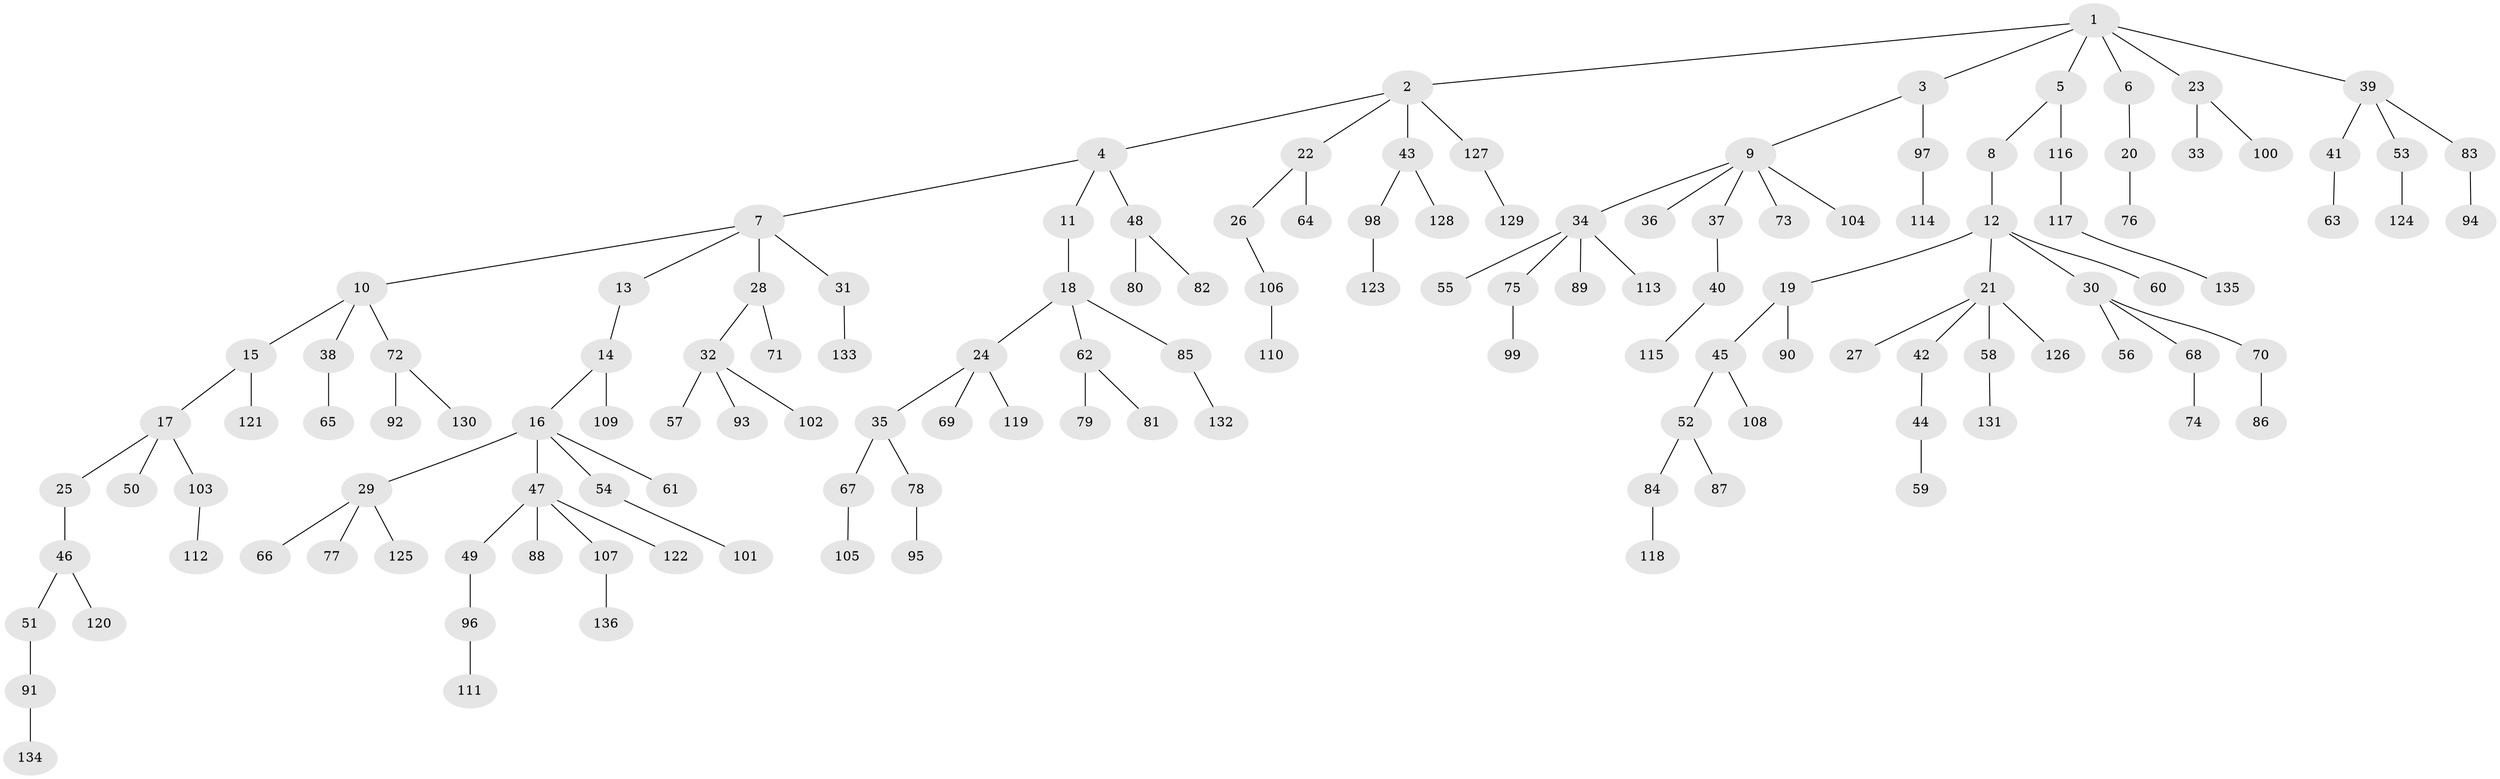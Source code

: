 // coarse degree distribution, {9: 0.010526315789473684, 3: 0.16842105263157894, 4: 0.06315789473684211, 2: 0.14736842105263157, 5: 0.042105263157894736, 6: 0.010526315789473684, 1: 0.5578947368421052}
// Generated by graph-tools (version 1.1) at 2025/19/03/04/25 18:19:23]
// undirected, 136 vertices, 135 edges
graph export_dot {
graph [start="1"]
  node [color=gray90,style=filled];
  1;
  2;
  3;
  4;
  5;
  6;
  7;
  8;
  9;
  10;
  11;
  12;
  13;
  14;
  15;
  16;
  17;
  18;
  19;
  20;
  21;
  22;
  23;
  24;
  25;
  26;
  27;
  28;
  29;
  30;
  31;
  32;
  33;
  34;
  35;
  36;
  37;
  38;
  39;
  40;
  41;
  42;
  43;
  44;
  45;
  46;
  47;
  48;
  49;
  50;
  51;
  52;
  53;
  54;
  55;
  56;
  57;
  58;
  59;
  60;
  61;
  62;
  63;
  64;
  65;
  66;
  67;
  68;
  69;
  70;
  71;
  72;
  73;
  74;
  75;
  76;
  77;
  78;
  79;
  80;
  81;
  82;
  83;
  84;
  85;
  86;
  87;
  88;
  89;
  90;
  91;
  92;
  93;
  94;
  95;
  96;
  97;
  98;
  99;
  100;
  101;
  102;
  103;
  104;
  105;
  106;
  107;
  108;
  109;
  110;
  111;
  112;
  113;
  114;
  115;
  116;
  117;
  118;
  119;
  120;
  121;
  122;
  123;
  124;
  125;
  126;
  127;
  128;
  129;
  130;
  131;
  132;
  133;
  134;
  135;
  136;
  1 -- 2;
  1 -- 3;
  1 -- 5;
  1 -- 6;
  1 -- 23;
  1 -- 39;
  2 -- 4;
  2 -- 22;
  2 -- 43;
  2 -- 127;
  3 -- 9;
  3 -- 97;
  4 -- 7;
  4 -- 11;
  4 -- 48;
  5 -- 8;
  5 -- 116;
  6 -- 20;
  7 -- 10;
  7 -- 13;
  7 -- 28;
  7 -- 31;
  8 -- 12;
  9 -- 34;
  9 -- 36;
  9 -- 37;
  9 -- 73;
  9 -- 104;
  10 -- 15;
  10 -- 38;
  10 -- 72;
  11 -- 18;
  12 -- 19;
  12 -- 21;
  12 -- 30;
  12 -- 60;
  13 -- 14;
  14 -- 16;
  14 -- 109;
  15 -- 17;
  15 -- 121;
  16 -- 29;
  16 -- 47;
  16 -- 54;
  16 -- 61;
  17 -- 25;
  17 -- 50;
  17 -- 103;
  18 -- 24;
  18 -- 62;
  18 -- 85;
  19 -- 45;
  19 -- 90;
  20 -- 76;
  21 -- 27;
  21 -- 42;
  21 -- 58;
  21 -- 126;
  22 -- 26;
  22 -- 64;
  23 -- 33;
  23 -- 100;
  24 -- 35;
  24 -- 69;
  24 -- 119;
  25 -- 46;
  26 -- 106;
  28 -- 32;
  28 -- 71;
  29 -- 66;
  29 -- 77;
  29 -- 125;
  30 -- 56;
  30 -- 68;
  30 -- 70;
  31 -- 133;
  32 -- 57;
  32 -- 93;
  32 -- 102;
  34 -- 55;
  34 -- 75;
  34 -- 89;
  34 -- 113;
  35 -- 67;
  35 -- 78;
  37 -- 40;
  38 -- 65;
  39 -- 41;
  39 -- 53;
  39 -- 83;
  40 -- 115;
  41 -- 63;
  42 -- 44;
  43 -- 98;
  43 -- 128;
  44 -- 59;
  45 -- 52;
  45 -- 108;
  46 -- 51;
  46 -- 120;
  47 -- 49;
  47 -- 88;
  47 -- 107;
  47 -- 122;
  48 -- 80;
  48 -- 82;
  49 -- 96;
  51 -- 91;
  52 -- 84;
  52 -- 87;
  53 -- 124;
  54 -- 101;
  58 -- 131;
  62 -- 79;
  62 -- 81;
  67 -- 105;
  68 -- 74;
  70 -- 86;
  72 -- 92;
  72 -- 130;
  75 -- 99;
  78 -- 95;
  83 -- 94;
  84 -- 118;
  85 -- 132;
  91 -- 134;
  96 -- 111;
  97 -- 114;
  98 -- 123;
  103 -- 112;
  106 -- 110;
  107 -- 136;
  116 -- 117;
  117 -- 135;
  127 -- 129;
}
